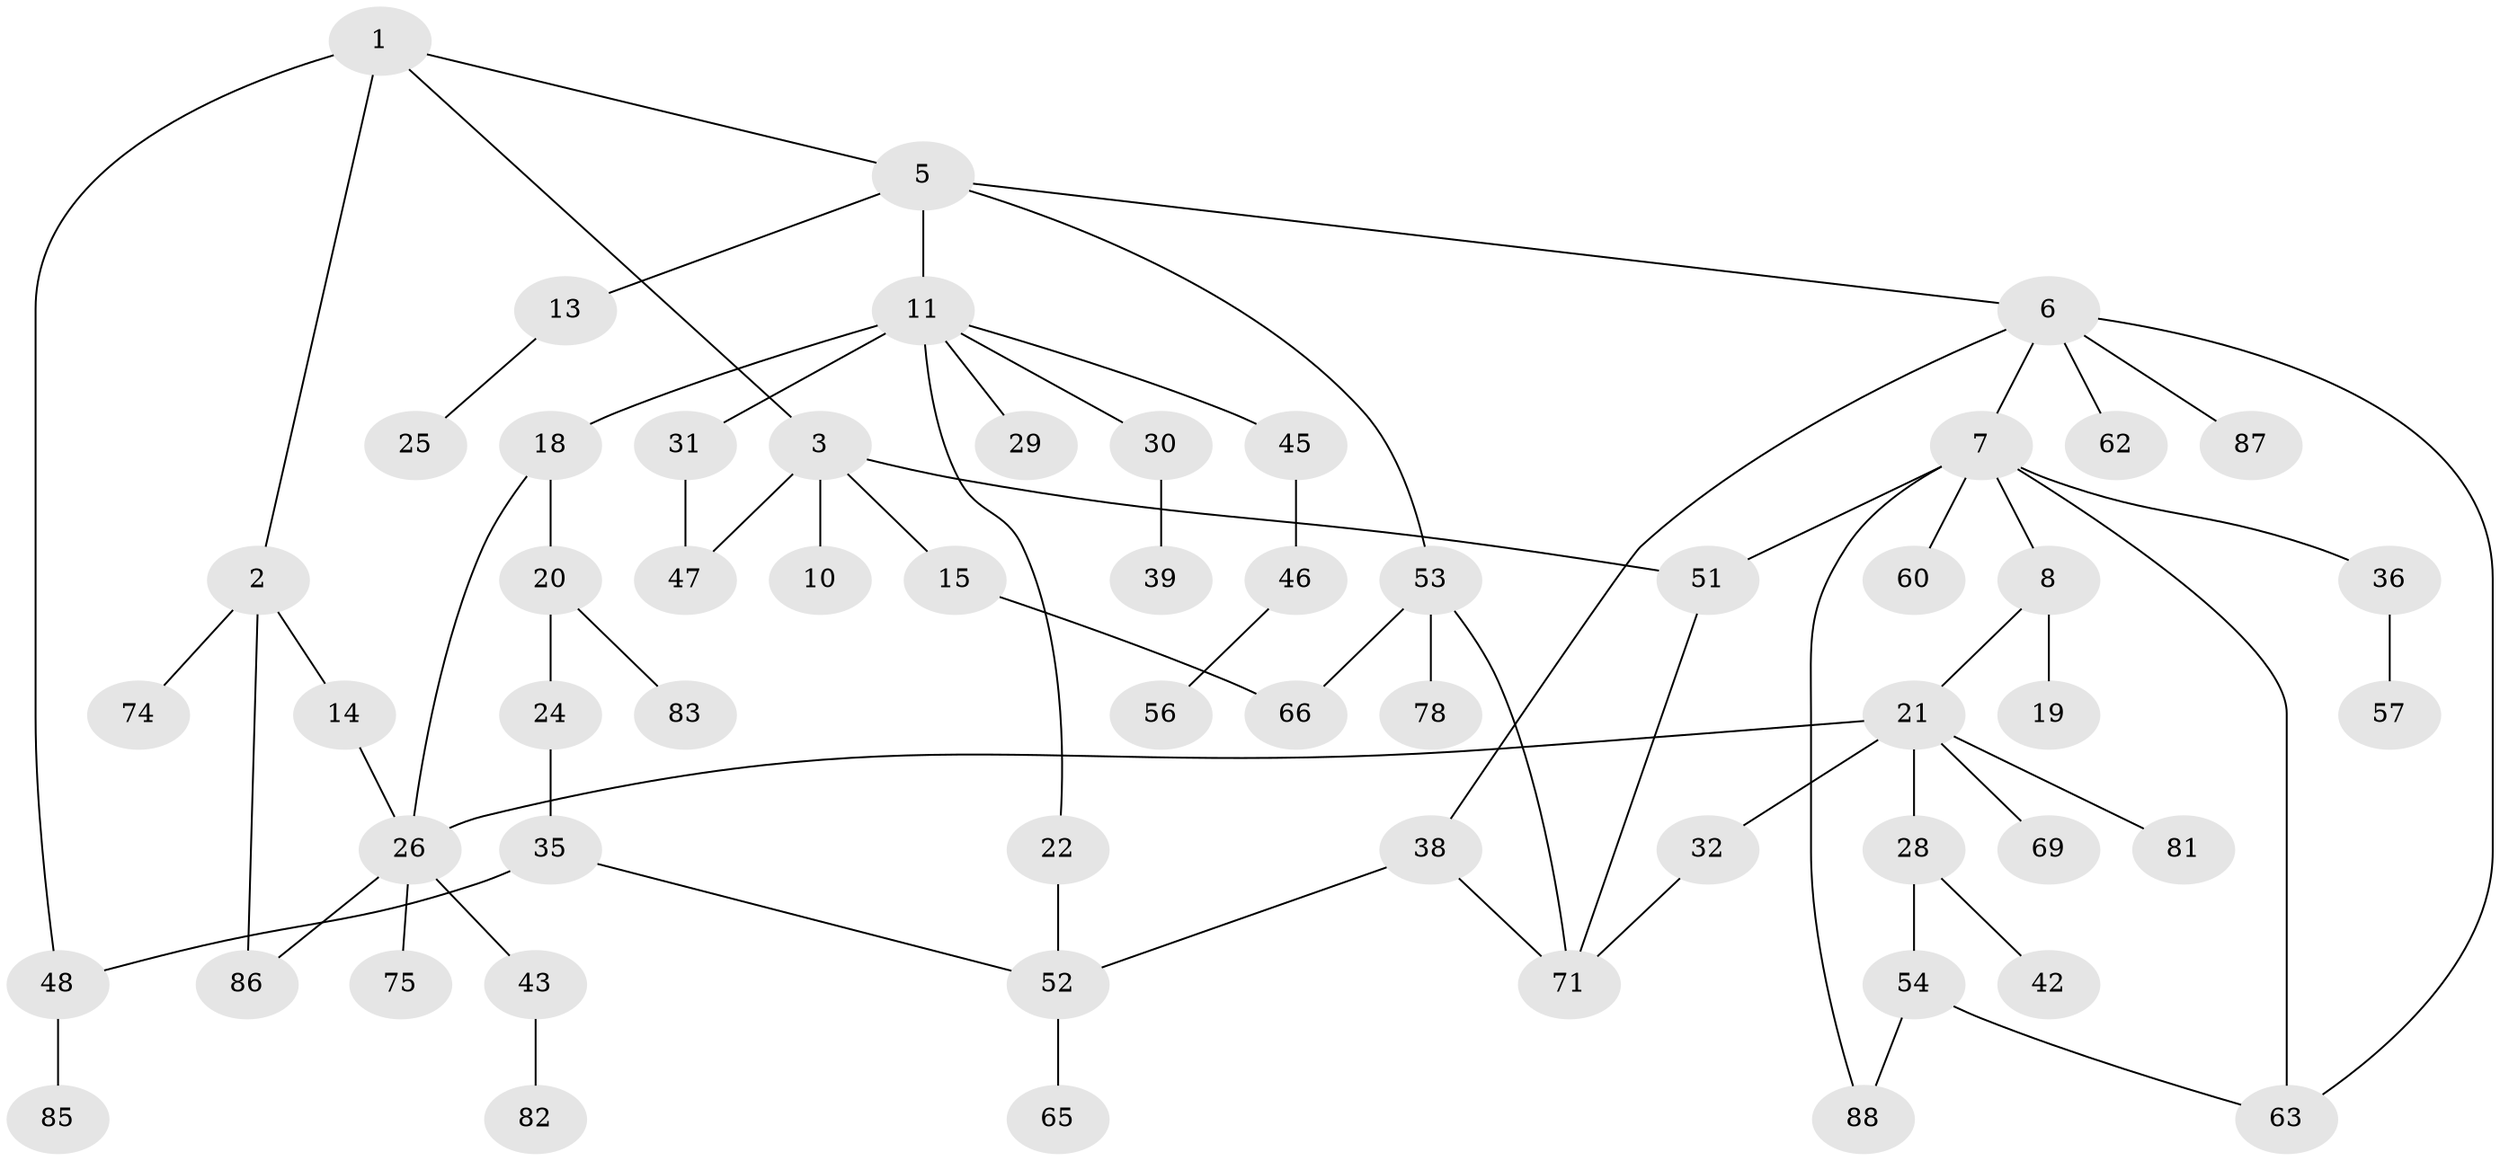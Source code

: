 // original degree distribution, {5: 0.056818181818181816, 1: 0.3068181818181818, 6: 0.022727272727272728, 3: 0.22727272727272727, 4: 0.06818181818181818, 2: 0.3068181818181818, 8: 0.011363636363636364}
// Generated by graph-tools (version 1.1) at 2025/41/03/06/25 10:41:30]
// undirected, 58 vertices, 72 edges
graph export_dot {
graph [start="1"]
  node [color=gray90,style=filled];
  1 [super="+4"];
  2 [super="+9"];
  3 [super="+23"];
  5;
  6 [super="+41"];
  7 [super="+12"];
  8;
  10;
  11 [super="+17"];
  13 [super="+16"];
  14 [super="+40"];
  15;
  18;
  19 [super="+34"];
  20 [super="+77"];
  21 [super="+59"];
  22;
  24 [super="+44"];
  25;
  26 [super="+27"];
  28;
  29 [super="+33"];
  30;
  31 [super="+37"];
  32 [super="+58"];
  35 [super="+49"];
  36 [super="+76"];
  38;
  39 [super="+67"];
  42;
  43;
  45;
  46 [super="+68"];
  47 [super="+55"];
  48 [super="+50"];
  51;
  52 [super="+64"];
  53 [super="+70"];
  54 [super="+73"];
  56;
  57;
  60 [super="+61"];
  62;
  63 [super="+79"];
  65;
  66;
  69;
  71 [super="+72"];
  74 [super="+80"];
  75 [super="+84"];
  78;
  81;
  82;
  83;
  85;
  86;
  87;
  88;
  1 -- 2;
  1 -- 3;
  1 -- 5;
  1 -- 48;
  2 -- 14;
  2 -- 74;
  2 -- 86;
  3 -- 10;
  3 -- 15;
  3 -- 47;
  3 -- 51;
  5 -- 6;
  5 -- 11;
  5 -- 13;
  5 -- 53;
  6 -- 7;
  6 -- 38;
  6 -- 62;
  6 -- 87;
  6 -- 63;
  7 -- 8;
  7 -- 36;
  7 -- 88;
  7 -- 51;
  7 -- 60;
  7 -- 63 [weight=2];
  8 -- 19;
  8 -- 21;
  11 -- 18;
  11 -- 31 [weight=2];
  11 -- 29;
  11 -- 22;
  11 -- 45;
  11 -- 30;
  13 -- 25;
  14 -- 26;
  15 -- 66;
  18 -- 20;
  18 -- 26;
  20 -- 24;
  20 -- 83;
  21 -- 26;
  21 -- 28;
  21 -- 32 [weight=2];
  21 -- 69;
  21 -- 81;
  22 -- 52;
  24 -- 35;
  26 -- 43;
  26 -- 86;
  26 -- 75;
  28 -- 42;
  28 -- 54;
  30 -- 39;
  31 -- 47;
  32 -- 71;
  35 -- 48;
  35 -- 52;
  36 -- 57;
  38 -- 71;
  38 -- 52;
  43 -- 82;
  45 -- 46;
  46 -- 56;
  48 -- 85;
  51 -- 71;
  52 -- 65;
  53 -- 78;
  53 -- 66;
  53 -- 71;
  54 -- 88;
  54 -- 63;
}
